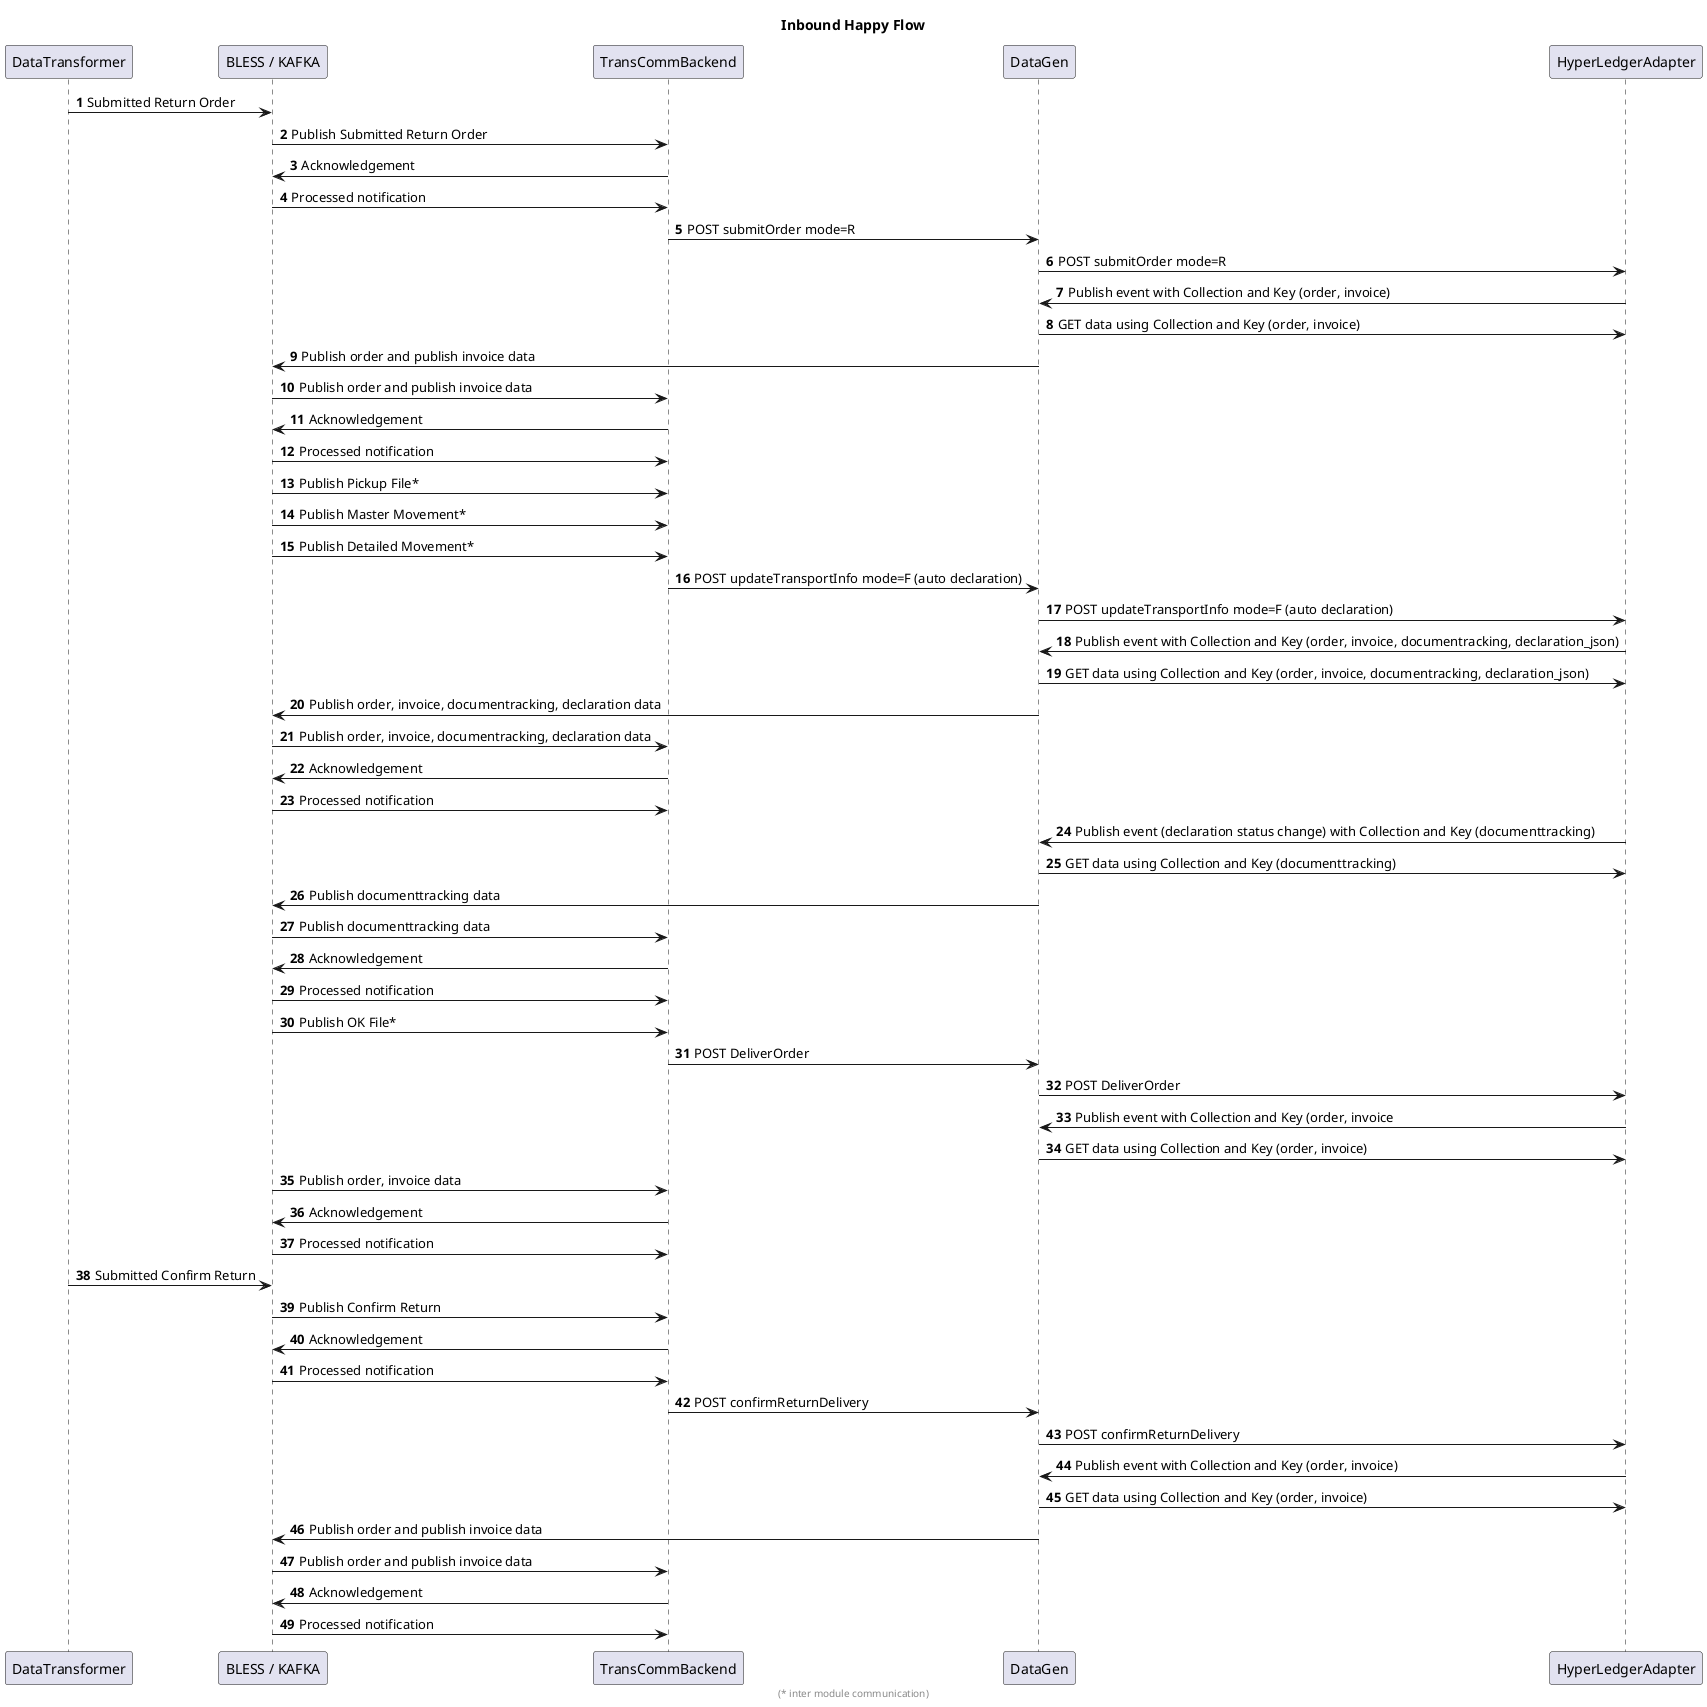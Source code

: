 @startuml Inbound Happy Flow
title Inbound Happy Flow
footer (* inter module communication)
participant DataTransformer
participant BLESS as "BLESS / KAFKA"
participant TransCommBackend
participant DataGen
participant HyperLedgerAdapter

' Submitted Order
autonumber
DataTransformer -> BLESS : Submitted Return Order
BLESS -> TransCommBackend: Publish Submitted Return Order
TransCommBackend -> BLESS: Acknowledgement
BLESS -> TransCommBackend: Processed notification
TransCommBackend -> DataGen: POST submitOrder mode=R
DataGen -> HyperLedgerAdapter: POST submitOrder mode=R
HyperLedgerAdapter -> DataGen: Publish event with Collection and Key (order, invoice)
DataGen -> HyperLedgerAdapter: GET data using Collection and Key (order, invoice)
DataGen -> BLESS: Publish order and publish invoice data
BLESS -> TransCommBackend: Publish order and publish invoice data
TransCommBackend -> BLESS: Acknowledgement
BLESS -> TransCommBackend: Processed notification

' Movements
BLESS -> TransCommBackend: Publish Pickup File*
BLESS -> TransCommBackend: Publish Master Movement*
BLESS -> TransCommBackend: Publish Detailed Movement*
TransCommBackend -> DataGen: POST updateTransportInfo mode=F (auto declaration)
DataGen -> HyperLedgerAdapter: POST updateTransportInfo mode=F (auto declaration)
HyperLedgerAdapter -> DataGen: Publish event with Collection and Key (order, invoice, documentracking, declaration_json)
DataGen -> HyperLedgerAdapter: GET data using Collection and Key (order, invoice, documentracking, declaration_json)
DataGen -> BLESS: Publish order, invoice, documentracking, declaration data
BLESS -> TransCommBackend: Publish order, invoice, documentracking, declaration data
TransCommBackend -> BLESS: Acknowledgement
BLESS -> TransCommBackend: Processed notification

' Declaration Status Change
HyperLedgerAdapter -> DataGen: Publish event (declaration status change) with Collection and Key (documenttracking)
DataGen -> HyperLedgerAdapter: GET data using Collection and Key (documenttracking)
DataGen -> BLESS: Publish documenttracking data
BLESS -> TransCommBackend: Publish documenttracking data
TransCommBackend -> BLESS: Acknowledgement
BLESS -> TransCommBackend: Processed notification

' Delivered
BLESS -> TransCommBackend: Publish OK File*
TransCommBackend -> DataGen: POST DeliverOrder
DataGen -> HyperLedgerAdapter: POST DeliverOrder
HyperLedgerAdapter -> DataGen: Publish event with Collection and Key (order, invoice
DataGen -> HyperLedgerAdapter: GET data using Collection and Key (order, invoice)
BLESS -> TransCommBackend: Publish order, invoice data
TransCommBackend -> BLESS: Acknowledgement
BLESS -> TransCommBackend: Processed notification

' Confirm return
DataTransformer -> BLESS : Submitted Confirm Return
BLESS -> TransCommBackend: Publish Confirm Return
TransCommBackend -> BLESS: Acknowledgement
BLESS -> TransCommBackend: Processed notification
TransCommBackend -> DataGen: POST confirmReturnDelivery
DataGen -> HyperLedgerAdapter: POST confirmReturnDelivery
HyperLedgerAdapter -> DataGen: Publish event with Collection and Key (order, invoice)
DataGen -> HyperLedgerAdapter: GET data using Collection and Key (order, invoice)
DataGen -> BLESS: Publish order and publish invoice data
BLESS -> TransCommBackend: Publish order and publish invoice data
TransCommBackend -> BLESS: Acknowledgement
BLESS -> TransCommBackend: Processed notification

@enduml

